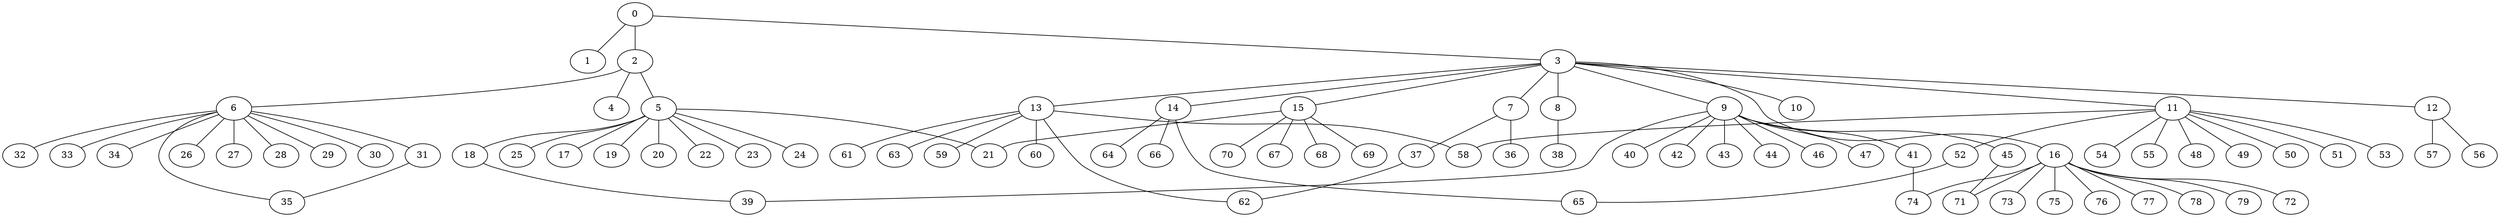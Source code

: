 
graph graphname {
    0 -- 1
0 -- 2
0 -- 3
2 -- 4
2 -- 5
2 -- 6
3 -- 7
3 -- 8
3 -- 9
3 -- 10
3 -- 11
3 -- 12
3 -- 13
3 -- 14
3 -- 15
3 -- 16
5 -- 17
5 -- 18
5 -- 19
5 -- 20
5 -- 21
5 -- 22
5 -- 23
5 -- 24
5 -- 25
6 -- 32
6 -- 33
6 -- 35
6 -- 34
6 -- 26
6 -- 27
6 -- 28
6 -- 29
6 -- 30
6 -- 31
7 -- 36
7 -- 37
8 -- 38
9 -- 39
9 -- 40
9 -- 41
9 -- 42
9 -- 43
9 -- 44
9 -- 45
9 -- 46
9 -- 47
11 -- 48
11 -- 49
11 -- 50
11 -- 51
11 -- 52
11 -- 53
11 -- 54
11 -- 55
11 -- 58
12 -- 56
12 -- 57
13 -- 58
13 -- 59
13 -- 60
13 -- 61
13 -- 62
13 -- 63
14 -- 64
14 -- 65
14 -- 66
15 -- 67
15 -- 68
15 -- 69
15 -- 70
15 -- 21
16 -- 71
16 -- 72
16 -- 73
16 -- 74
16 -- 75
16 -- 76
16 -- 77
16 -- 78
16 -- 79
18 -- 39
31 -- 35
37 -- 62
41 -- 74
45 -- 71
52 -- 65

}
